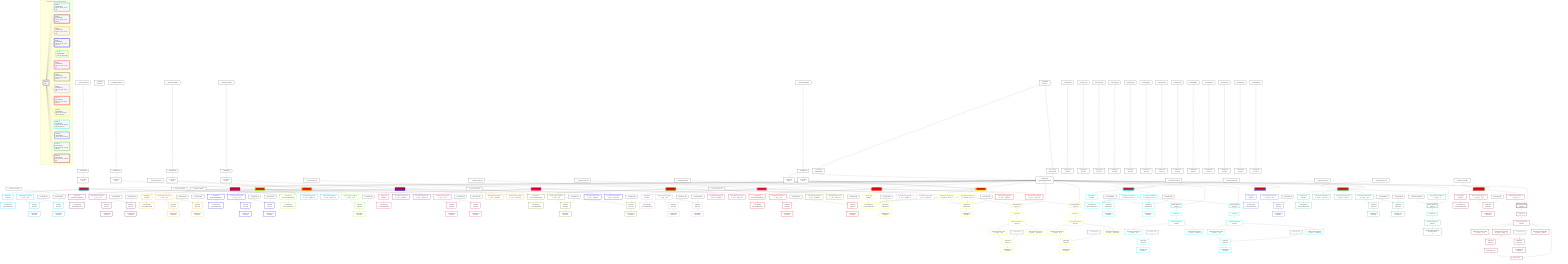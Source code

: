 graph TD
    classDef path fill:#eee,stroke:#000,color:#000
    classDef plan fill:#fff,stroke-width:3px,color:#000
    classDef itemplan fill:#fff,stroke-width:6px,color:#000
    classDef sideeffectplan fill:#f00,stroke-width:6px,color:#000
    classDef bucket fill:#f6f6f6,color:#000,stroke-width:6px,text-align:left


    %% define steps
    __Value3["__Value[3∈0]<br />ᐸcontextᐳ"]:::plan
    __Value5["__Value[5∈0]<br />ᐸrootValueᐳ"]:::plan
    __InputStaticLeaf9["__InputStaticLeaf[9∈0]"]:::plan
    Lambda10["Lambda[10∈0]"]:::plan
    Access11["Access[11∈0]<br />ᐸ10.1ᐳ"]:::plan
    Access13["Access[13∈0]<br />ᐸ3.pgSettingsᐳ"]:::plan
    Access14["Access[14∈0]<br />ᐸ3.withPgClientᐳ"]:::plan
    Object15["Object[15∈0]<br />ᐸ{pgSettings,withPgClient}ᐳ"]:::plan
    PgDelete12[["PgDelete[12∈1]"]]:::sideeffectplan
    Object16["Object[16∈1]<br />ᐸ{result}ᐳ"]:::plan
    __InputStaticLeaf18["__InputStaticLeaf[18∈0]"]:::plan
    __InputStaticLeaf19["__InputStaticLeaf[19∈0]"]:::plan
    Lambda20["Lambda[20∈0]"]:::plan
    Access21["Access[21∈0]<br />ᐸ20.1ᐳ"]:::plan
    PgDelete22[["PgDelete[22∈2]"]]:::sideeffectplan
    Object26["Object[26∈2]<br />ᐸ{result,clientMutationId}ᐳ"]:::plan
    __InputStaticLeaf29["__InputStaticLeaf[29∈0]"]:::plan
    Lambda30["Lambda[30∈0]"]:::plan
    Access31["Access[31∈0]<br />ᐸ30.1ᐳ"]:::plan
    PgDelete32[["PgDelete[32∈3]"]]:::sideeffectplan
    Object36["Object[36∈3]<br />ᐸ{result}ᐳ"]:::plan
    __InputStaticLeaf38["__InputStaticLeaf[38∈0]"]:::plan
    __InputStaticLeaf39["__InputStaticLeaf[39∈0]"]:::plan
    Lambda40["Lambda[40∈0]"]:::plan
    Access41["Access[41∈0]<br />ᐸ40.1ᐳ"]:::plan
    PgDelete42[["PgDelete[42∈4]"]]:::sideeffectplan
    Object46["Object[46∈4]<br />ᐸ{result,clientMutationId}ᐳ"]:::plan
    __InputStaticLeaf48["__InputStaticLeaf[48∈0]"]:::plan
    __InputStaticLeaf49["__InputStaticLeaf[49∈0]"]:::plan
    PgDelete50[["PgDelete[50∈5]"]]:::sideeffectplan
    Object54["Object[54∈5]<br />ᐸ{result,clientMutationId}ᐳ"]:::plan
    __InputStaticLeaf57["__InputStaticLeaf[57∈0]"]:::plan
    PgDelete58[["PgDelete[58∈6]"]]:::sideeffectplan
    Object62["Object[62∈6]<br />ᐸ{result}ᐳ"]:::plan
    __InputStaticLeaf64["__InputStaticLeaf[64∈0]"]:::plan
    __InputStaticLeaf65["__InputStaticLeaf[65∈0]"]:::plan
    PgDelete66[["PgDelete[66∈7]"]]:::sideeffectplan
    Object70["Object[70∈7]<br />ᐸ{result,clientMutationId}ᐳ"]:::plan
    __InputStaticLeaf73["__InputStaticLeaf[73∈0]"]:::plan
    PgDelete74[["PgDelete[74∈8]"]]:::sideeffectplan
    Object78["Object[78∈8]<br />ᐸ{result}ᐳ"]:::plan
    __InputStaticLeaf80["__InputStaticLeaf[80∈0]"]:::plan
    __InputStaticLeaf81["__InputStaticLeaf[81∈0]"]:::plan
    PgDelete82[["PgDelete[82∈9]"]]:::sideeffectplan
    Object86["Object[86∈9]<br />ᐸ{result,clientMutationId}ᐳ"]:::plan
    __InputStaticLeaf89["__InputStaticLeaf[89∈0]"]:::plan
    Lambda90["Lambda[90∈0]"]:::plan
    Access91["Access[91∈0]<br />ᐸ90.1ᐳ"]:::plan
    Access92["Access[92∈0]<br />ᐸ90.2ᐳ"]:::plan
    PgDelete93[["PgDelete[93∈10]"]]:::sideeffectplan
    Object97["Object[97∈10]<br />ᐸ{result}ᐳ"]:::plan
    __InputStaticLeaf100["__InputStaticLeaf[100∈0]"]:::plan
    __InputStaticLeaf101["__InputStaticLeaf[101∈0]"]:::plan
    PgDelete102[["PgDelete[102∈11]"]]:::sideeffectplan
    Object106["Object[106∈11]<br />ᐸ{result}ᐳ"]:::plan
    __InputStaticLeaf109["__InputStaticLeaf[109∈0]"]:::plan
    PgDelete110[["PgDelete[110∈12]"]]:::sideeffectplan
    Object114["Object[114∈12]<br />ᐸ{result}ᐳ"]:::plan
    __InputStaticLeaf117["__InputStaticLeaf[117∈0]"]:::plan
    PgDelete118[["PgDelete[118∈13]"]]:::sideeffectplan
    Object122["Object[122∈13]<br />ᐸ{result}ᐳ"]:::plan
    __InputStaticLeaf125["__InputStaticLeaf[125∈0]"]:::plan
    PgDelete126[["PgDelete[126∈14]"]]:::sideeffectplan
    Object130["Object[130∈14]<br />ᐸ{result}ᐳ"]:::plan
    Access131["Access[131∈1]<br />ᐸ16.clientMutationIdᐳ"]:::plan
    Constant132["Constant[132∈0]"]:::plan
    PgClassExpression133["PgClassExpression[133∈1]<br />ᐸ__post__.”id”ᐳ"]:::plan
    List134["List[134∈1]<br />ᐸ132,133ᐳ"]:::plan
    Lambda135["Lambda[135∈1]<br />ᐸencodeᐳ"]:::plan
    Constant136["Constant[136∈0]"]:::plan
    List138["List[138∈1]<br />ᐸ136,133ᐳ"]:::plan
    Lambda139["Lambda[139∈1]<br />ᐸencodeᐳ"]:::plan
    PgClassExpression141["PgClassExpression[141∈1]<br />ᐸ__post__.”headline”ᐳ"]:::plan
    PgClassExpression142["PgClassExpression[142∈1]<br />ᐸ__post__.”author_id”ᐳ"]:::plan
    Constant143["Constant[143∈0]"]:::plan
    Lambda144["Lambda[144∈0]<br />ᐸencodeᐳ"]:::plan
    Access145["Access[145∈2]<br />ᐸ26.clientMutationIdᐳ"]:::plan
    Constant146["Constant[146∈0]"]:::plan
    PgClassExpression147["PgClassExpression[147∈2]<br />ᐸ__post__.”id”ᐳ"]:::plan
    List148["List[148∈2]<br />ᐸ146,147ᐳ"]:::plan
    Lambda149["Lambda[149∈2]<br />ᐸencodeᐳ"]:::plan
    Constant150["Constant[150∈0]"]:::plan
    List152["List[152∈2]<br />ᐸ150,147ᐳ"]:::plan
    Lambda153["Lambda[153∈2]<br />ᐸencodeᐳ"]:::plan
    PgClassExpression155["PgClassExpression[155∈2]<br />ᐸ__post__.”headline”ᐳ"]:::plan
    PgClassExpression156["PgClassExpression[156∈2]<br />ᐸ__post__.”author_id”ᐳ"]:::plan
    Constant157["Constant[157∈0]"]:::plan
    Lambda158["Lambda[158∈0]<br />ᐸencodeᐳ"]:::plan
    Access159["Access[159∈3]<br />ᐸ36.clientMutationIdᐳ"]:::plan
    Constant160["Constant[160∈0]"]:::plan
    PgClassExpression161["PgClassExpression[161∈3]<br />ᐸ__post__.”id”ᐳ"]:::plan
    List162["List[162∈3]<br />ᐸ160,161ᐳ"]:::plan
    Lambda163["Lambda[163∈3]<br />ᐸencodeᐳ"]:::plan
    Constant164["Constant[164∈0]"]:::plan
    List166["List[166∈3]<br />ᐸ164,161ᐳ"]:::plan
    Lambda167["Lambda[167∈3]<br />ᐸencodeᐳ"]:::plan
    PgClassExpression169["PgClassExpression[169∈3]<br />ᐸ__post__.”headline”ᐳ"]:::plan
    PgClassExpression170["PgClassExpression[170∈3]<br />ᐸ__post__.”author_id”ᐳ"]:::plan
    Constant171["Constant[171∈0]"]:::plan
    Lambda172["Lambda[172∈0]<br />ᐸencodeᐳ"]:::plan
    Access173["Access[173∈4]<br />ᐸ46.clientMutationIdᐳ"]:::plan
    Constant174["Constant[174∈0]"]:::plan
    PgClassExpression175["PgClassExpression[175∈4]<br />ᐸ__post__.”id”ᐳ"]:::plan
    List176["List[176∈4]<br />ᐸ174,175ᐳ"]:::plan
    Lambda177["Lambda[177∈4]<br />ᐸencodeᐳ"]:::plan
    Constant178["Constant[178∈0]"]:::plan
    List180["List[180∈4]<br />ᐸ178,175ᐳ"]:::plan
    Lambda181["Lambda[181∈4]<br />ᐸencodeᐳ"]:::plan
    PgClassExpression183["PgClassExpression[183∈4]<br />ᐸ__post__.”headline”ᐳ"]:::plan
    PgClassExpression184["PgClassExpression[184∈4]<br />ᐸ__post__.”author_id”ᐳ"]:::plan
    Constant185["Constant[185∈0]"]:::plan
    Lambda186["Lambda[186∈0]<br />ᐸencodeᐳ"]:::plan
    Access187["Access[187∈5]<br />ᐸ54.clientMutationIdᐳ"]:::plan
    Constant188["Constant[188∈0]"]:::plan
    PgClassExpression189["PgClassExpression[189∈5]<br />ᐸ__types__.”id”ᐳ"]:::plan
    List190["List[190∈5]<br />ᐸ188,189ᐳ"]:::plan
    Lambda191["Lambda[191∈5]<br />ᐸencodeᐳ"]:::plan
    Access192["Access[192∈6]<br />ᐸ62.clientMutationIdᐳ"]:::plan
    Constant193["Constant[193∈0]"]:::plan
    PgClassExpression194["PgClassExpression[194∈6]<br />ᐸ__post__.”id”ᐳ"]:::plan
    List195["List[195∈6]<br />ᐸ193,194ᐳ"]:::plan
    Lambda196["Lambda[196∈6]<br />ᐸencodeᐳ"]:::plan
    Constant197["Constant[197∈0]"]:::plan
    List199["List[199∈6]<br />ᐸ197,194ᐳ"]:::plan
    Lambda200["Lambda[200∈6]<br />ᐸencodeᐳ"]:::plan
    PgClassExpression202["PgClassExpression[202∈6]<br />ᐸ__post__.”headline”ᐳ"]:::plan
    PgClassExpression203["PgClassExpression[203∈6]<br />ᐸ__post__.”author_id”ᐳ"]:::plan
    Constant204["Constant[204∈0]"]:::plan
    Lambda205["Lambda[205∈0]<br />ᐸencodeᐳ"]:::plan
    Access206["Access[206∈7]<br />ᐸ70.clientMutationIdᐳ"]:::plan
    Constant207["Constant[207∈0]"]:::plan
    PgClassExpression208["PgClassExpression[208∈7]<br />ᐸ__post__.”id”ᐳ"]:::plan
    List209["List[209∈7]<br />ᐸ207,208ᐳ"]:::plan
    Lambda210["Lambda[210∈7]<br />ᐸencodeᐳ"]:::plan
    Constant211["Constant[211∈0]"]:::plan
    List213["List[213∈7]<br />ᐸ211,208ᐳ"]:::plan
    Lambda214["Lambda[214∈7]<br />ᐸencodeᐳ"]:::plan
    PgClassExpression216["PgClassExpression[216∈7]<br />ᐸ__post__.”headline”ᐳ"]:::plan
    PgClassExpression217["PgClassExpression[217∈7]<br />ᐸ__post__.”author_id”ᐳ"]:::plan
    Constant218["Constant[218∈0]"]:::plan
    Lambda219["Lambda[219∈0]<br />ᐸencodeᐳ"]:::plan
    Access220["Access[220∈8]<br />ᐸ78.clientMutationIdᐳ"]:::plan
    Constant221["Constant[221∈0]"]:::plan
    PgClassExpression222["PgClassExpression[222∈8]<br />ᐸ__post__.”id”ᐳ"]:::plan
    List223["List[223∈8]<br />ᐸ221,222ᐳ"]:::plan
    Lambda224["Lambda[224∈8]<br />ᐸencodeᐳ"]:::plan
    Constant225["Constant[225∈0]"]:::plan
    List227["List[227∈8]<br />ᐸ225,222ᐳ"]:::plan
    Lambda228["Lambda[228∈8]<br />ᐸencodeᐳ"]:::plan
    PgClassExpression230["PgClassExpression[230∈8]<br />ᐸ__post__.”headline”ᐳ"]:::plan
    PgClassExpression231["PgClassExpression[231∈8]<br />ᐸ__post__.”author_id”ᐳ"]:::plan
    Constant232["Constant[232∈0]"]:::plan
    Lambda233["Lambda[233∈0]<br />ᐸencodeᐳ"]:::plan
    Access234["Access[234∈9]<br />ᐸ86.clientMutationIdᐳ"]:::plan
    Constant235["Constant[235∈0]"]:::plan
    PgClassExpression236["PgClassExpression[236∈9]<br />ᐸ__post__.”id”ᐳ"]:::plan
    List237["List[237∈9]<br />ᐸ235,236ᐳ"]:::plan
    Lambda238["Lambda[238∈9]<br />ᐸencodeᐳ"]:::plan
    Constant239["Constant[239∈0]"]:::plan
    List241["List[241∈9]<br />ᐸ239,236ᐳ"]:::plan
    Lambda242["Lambda[242∈9]<br />ᐸencodeᐳ"]:::plan
    PgClassExpression244["PgClassExpression[244∈9]<br />ᐸ__post__.”headline”ᐳ"]:::plan
    PgClassExpression245["PgClassExpression[245∈9]<br />ᐸ__post__.”author_id”ᐳ"]:::plan
    Constant246["Constant[246∈0]"]:::plan
    Lambda247["Lambda[247∈0]<br />ᐸencodeᐳ"]:::plan
    Access248["Access[248∈10]<br />ᐸ97.clientMutationIdᐳ"]:::plan
    Constant249["Constant[249∈0]"]:::plan
    PgClassExpression250["PgClassExpression[250∈10]<br />ᐸ__compound...rson_id_1”ᐳ"]:::plan
    PgClassExpression251["PgClassExpression[251∈10]<br />ᐸ__compound...rson_id_2”ᐳ"]:::plan
    List252["List[252∈10]<br />ᐸ249,250,251ᐳ"]:::plan
    Lambda253["Lambda[253∈10]<br />ᐸencodeᐳ"]:::plan
    Constant254["Constant[254∈0]"]:::plan
    List257["List[257∈10]<br />ᐸ254,250,251ᐳ"]:::plan
    Lambda258["Lambda[258∈10]<br />ᐸencodeᐳ"]:::plan
    PgSelect262[["PgSelect[262∈10]<br />ᐸpersonᐳ"]]:::plan
    First266["First[266∈10]"]:::plan
    PgSelectSingle267["PgSelectSingle[267∈10]<br />ᐸpersonᐳ"]:::plan
    PgSelect269[["PgSelect[269∈10]<br />ᐸpersonᐳ"]]:::plan
    First273["First[273∈10]"]:::plan
    PgSelectSingle274["PgSelectSingle[274∈10]<br />ᐸpersonᐳ"]:::plan
    Constant275["Constant[275∈0]"]:::plan
    PgClassExpression276["PgClassExpression[276∈10]<br />ᐸ__person__.”id”ᐳ"]:::plan
    List277["List[277∈10]<br />ᐸ275,276ᐳ"]:::plan
    Lambda278["Lambda[278∈10]<br />ᐸencodeᐳ"]:::plan
    PgClassExpression279["PgClassExpression[279∈10]<br />ᐸ__person__...full_name”ᐳ"]:::plan
    Constant280["Constant[280∈0]"]:::plan
    PgClassExpression281["PgClassExpression[281∈10]<br />ᐸ__person__.”id”ᐳ"]:::plan
    List282["List[282∈10]<br />ᐸ280,281ᐳ"]:::plan
    Lambda283["Lambda[283∈10]<br />ᐸencodeᐳ"]:::plan
    PgClassExpression284["PgClassExpression[284∈10]<br />ᐸ__person__...full_name”ᐳ"]:::plan
    Constant285["Constant[285∈0]"]:::plan
    Lambda286["Lambda[286∈0]<br />ᐸencodeᐳ"]:::plan
    Access287["Access[287∈11]<br />ᐸ106.clientMutationIdᐳ"]:::plan
    Constant288["Constant[288∈0]"]:::plan
    PgClassExpression289["PgClassExpression[289∈11]<br />ᐸ__compound...rson_id_1”ᐳ"]:::plan
    PgClassExpression290["PgClassExpression[290∈11]<br />ᐸ__compound...rson_id_2”ᐳ"]:::plan
    List291["List[291∈11]<br />ᐸ288,289,290ᐳ"]:::plan
    Lambda292["Lambda[292∈11]<br />ᐸencodeᐳ"]:::plan
    Constant293["Constant[293∈0]"]:::plan
    List296["List[296∈11]<br />ᐸ293,289,290ᐳ"]:::plan
    Lambda297["Lambda[297∈11]<br />ᐸencodeᐳ"]:::plan
    PgSelect301[["PgSelect[301∈11]<br />ᐸpersonᐳ"]]:::plan
    First305["First[305∈11]"]:::plan
    PgSelectSingle306["PgSelectSingle[306∈11]<br />ᐸpersonᐳ"]:::plan
    PgSelect308[["PgSelect[308∈11]<br />ᐸpersonᐳ"]]:::plan
    First312["First[312∈11]"]:::plan
    PgSelectSingle313["PgSelectSingle[313∈11]<br />ᐸpersonᐳ"]:::plan
    Constant314["Constant[314∈0]"]:::plan
    PgClassExpression315["PgClassExpression[315∈11]<br />ᐸ__person__.”id”ᐳ"]:::plan
    List316["List[316∈11]<br />ᐸ314,315ᐳ"]:::plan
    Lambda317["Lambda[317∈11]<br />ᐸencodeᐳ"]:::plan
    PgClassExpression318["PgClassExpression[318∈11]<br />ᐸ__person__...full_name”ᐳ"]:::plan
    Constant319["Constant[319∈0]"]:::plan
    PgClassExpression320["PgClassExpression[320∈11]<br />ᐸ__person__.”id”ᐳ"]:::plan
    List321["List[321∈11]<br />ᐸ319,320ᐳ"]:::plan
    Lambda322["Lambda[322∈11]<br />ᐸencodeᐳ"]:::plan
    PgClassExpression323["PgClassExpression[323∈11]<br />ᐸ__person__...full_name”ᐳ"]:::plan
    Constant324["Constant[324∈0]"]:::plan
    Lambda325["Lambda[325∈0]<br />ᐸencodeᐳ"]:::plan
    Access326["Access[326∈12]<br />ᐸ114.clientMutationIdᐳ"]:::plan
    Constant327["Constant[327∈0]"]:::plan
    PgClassExpression328["PgClassExpression[328∈12]<br />ᐸ__person__.”id”ᐳ"]:::plan
    List329["List[329∈12]<br />ᐸ327,328ᐳ"]:::plan
    Lambda330["Lambda[330∈12]<br />ᐸencodeᐳ"]:::plan
    Constant331["Constant[331∈0]"]:::plan
    Lambda332["Lambda[332∈0]<br />ᐸencodeᐳ"]:::plan
    Access333["Access[333∈13]<br />ᐸ122.clientMutationIdᐳ"]:::plan
    Constant334["Constant[334∈0]"]:::plan
    PgClassExpression335["PgClassExpression[335∈13]<br />ᐸ__person__.”id”ᐳ"]:::plan
    List336["List[336∈13]<br />ᐸ334,335ᐳ"]:::plan
    Lambda337["Lambda[337∈13]<br />ᐸencodeᐳ"]:::plan
    Constant338["Constant[338∈0]"]:::plan
    List340["List[340∈13]<br />ᐸ338,335ᐳ"]:::plan
    Lambda341["Lambda[341∈13]<br />ᐸencodeᐳ"]:::plan
    PgClassExpression343["PgClassExpression[343∈13]<br />ᐸ__person__...full_name”ᐳ"]:::plan
    PgClassExpression344["PgClassExpression[344∈13]<br />ᐸ__person__.”email”ᐳ"]:::plan
    __InputStaticLeaf345["__InputStaticLeaf[345∈0]"]:::plan
    PgClassExpression346["PgClassExpression[346∈13]<br />ᐸ__person__ᐳ"]:::plan
    PgSelect347[["PgSelect[347∈13]<br />ᐸpersonᐳ"]]:::plan
    First351["First[351∈13]"]:::plan
    PgSelectSingle352["PgSelectSingle[352∈13]<br />ᐸpersonᐳ"]:::plan
    PgClassExpression354["PgClassExpression[354∈13]<br />ᐸ”c”.”perso...lder! */<br />)ᐳ"]:::plan
    Constant355["Constant[355∈0]"]:::plan
    Lambda356["Lambda[356∈0]<br />ᐸencodeᐳ"]:::plan
    Access357["Access[357∈14]<br />ᐸ130.clientMutationIdᐳ"]:::plan
    Constant358["Constant[358∈0]"]:::plan
    PgClassExpression359["PgClassExpression[359∈14]<br />ᐸ__person__.”id”ᐳ"]:::plan
    List360["List[360∈14]<br />ᐸ358,359ᐳ"]:::plan
    Lambda361["Lambda[361∈14]<br />ᐸencodeᐳ"]:::plan
    PgClassExpression365["PgClassExpression[365∈14]<br />ᐸ__person__ᐳ"]:::plan
    PgSelect366[["PgSelect[366∈14]<br />ᐸpersonᐳ"]]:::plan
    First371["First[371∈14]"]:::plan
    PgSelectSingle372["PgSelectSingle[372∈14]<br />ᐸpersonᐳ"]:::plan
    PgClassExpression375["PgClassExpression[375∈14]<br />ᐸ”c”.”perso..._person__)ᐳ"]:::plan
    PgClassExpression376["PgClassExpression[376∈14]<br />ᐸ__person__.”id”ᐳ"]:::plan
    List377["List[377∈14]<br />ᐸ375,376ᐳ"]:::plan
    PgCursor374["PgCursor[374∈14]"]:::plan
    Edge373["Edge[373∈14]"]:::plan
    Constant381["Constant[381∈0]"]:::plan
    List383["List[383∈14]<br />ᐸ381,376ᐳ"]:::plan
    Lambda384["Lambda[384∈14]<br />ᐸencodeᐳ"]:::plan
    PgClassExpression385["PgClassExpression[385∈14]<br />ᐸ__person__.”email”ᐳ"]:::plan
    Constant386["Constant[386∈0]"]:::plan
    Lambda387["Lambda[387∈0]<br />ᐸencodeᐳ"]:::plan

    %% plan dependencies
    __InputStaticLeaf9 --> Lambda10
    Lambda10 --> Access11
    __Value3 --> Access13
    __Value3 --> Access14
    Access13 & Access14 --> Object15
    Object15 & Access11 --> PgDelete12
    PgDelete12 --> Object16
    __InputStaticLeaf19 --> Lambda20
    Lambda20 --> Access21
    Object15 & Access21 --> PgDelete22
    PgDelete22 & __InputStaticLeaf18 --> Object26
    __InputStaticLeaf29 --> Lambda30
    Lambda30 --> Access31
    Object15 & Access31 --> PgDelete32
    PgDelete32 --> Object36
    __InputStaticLeaf39 --> Lambda40
    Lambda40 --> Access41
    Object15 & Access41 --> PgDelete42
    PgDelete42 & __InputStaticLeaf38 --> Object46
    Object15 & __InputStaticLeaf49 --> PgDelete50
    PgDelete50 & __InputStaticLeaf48 --> Object54
    Object15 & __InputStaticLeaf57 --> PgDelete58
    PgDelete58 --> Object62
    Object15 & __InputStaticLeaf65 --> PgDelete66
    PgDelete66 & __InputStaticLeaf64 --> Object70
    Object15 & __InputStaticLeaf73 --> PgDelete74
    PgDelete74 --> Object78
    Object15 & __InputStaticLeaf81 --> PgDelete82
    PgDelete82 & __InputStaticLeaf80 --> Object86
    __InputStaticLeaf89 --> Lambda90
    Lambda90 --> Access91
    Lambda90 --> Access92
    Object15 & Access91 & Access92 --> PgDelete93
    PgDelete93 --> Object97
    Object15 & __InputStaticLeaf100 & __InputStaticLeaf101 --> PgDelete102
    PgDelete102 --> Object106
    Object15 & __InputStaticLeaf109 --> PgDelete110
    PgDelete110 --> Object114
    Object15 & __InputStaticLeaf117 --> PgDelete118
    PgDelete118 --> Object122
    Object15 & __InputStaticLeaf125 --> PgDelete126
    PgDelete126 --> Object130
    Object16 --> Access131
    PgDelete12 --> PgClassExpression133
    Constant132 & PgClassExpression133 --> List134
    List134 --> Lambda135
    Constant136 & PgClassExpression133 --> List138
    List138 --> Lambda139
    PgDelete12 --> PgClassExpression141
    PgDelete12 --> PgClassExpression142
    Constant143 --> Lambda144
    Object26 --> Access145
    PgDelete22 --> PgClassExpression147
    Constant146 & PgClassExpression147 --> List148
    List148 --> Lambda149
    Constant150 & PgClassExpression147 --> List152
    List152 --> Lambda153
    PgDelete22 --> PgClassExpression155
    PgDelete22 --> PgClassExpression156
    Constant157 --> Lambda158
    Object36 --> Access159
    PgDelete32 --> PgClassExpression161
    Constant160 & PgClassExpression161 --> List162
    List162 --> Lambda163
    Constant164 & PgClassExpression161 --> List166
    List166 --> Lambda167
    PgDelete32 --> PgClassExpression169
    PgDelete32 --> PgClassExpression170
    Constant171 --> Lambda172
    Object46 --> Access173
    PgDelete42 --> PgClassExpression175
    Constant174 & PgClassExpression175 --> List176
    List176 --> Lambda177
    Constant178 & PgClassExpression175 --> List180
    List180 --> Lambda181
    PgDelete42 --> PgClassExpression183
    PgDelete42 --> PgClassExpression184
    Constant185 --> Lambda186
    Object54 --> Access187
    PgDelete50 --> PgClassExpression189
    Constant188 & PgClassExpression189 --> List190
    List190 --> Lambda191
    Object62 --> Access192
    PgDelete58 --> PgClassExpression194
    Constant193 & PgClassExpression194 --> List195
    List195 --> Lambda196
    Constant197 & PgClassExpression194 --> List199
    List199 --> Lambda200
    PgDelete58 --> PgClassExpression202
    PgDelete58 --> PgClassExpression203
    Constant204 --> Lambda205
    Object70 --> Access206
    PgDelete66 --> PgClassExpression208
    Constant207 & PgClassExpression208 --> List209
    List209 --> Lambda210
    Constant211 & PgClassExpression208 --> List213
    List213 --> Lambda214
    PgDelete66 --> PgClassExpression216
    PgDelete66 --> PgClassExpression217
    Constant218 --> Lambda219
    Object78 --> Access220
    PgDelete74 --> PgClassExpression222
    Constant221 & PgClassExpression222 --> List223
    List223 --> Lambda224
    Constant225 & PgClassExpression222 --> List227
    List227 --> Lambda228
    PgDelete74 --> PgClassExpression230
    PgDelete74 --> PgClassExpression231
    Constant232 --> Lambda233
    Object86 --> Access234
    PgDelete82 --> PgClassExpression236
    Constant235 & PgClassExpression236 --> List237
    List237 --> Lambda238
    Constant239 & PgClassExpression236 --> List241
    List241 --> Lambda242
    PgDelete82 --> PgClassExpression244
    PgDelete82 --> PgClassExpression245
    Constant246 --> Lambda247
    Object97 --> Access248
    PgDelete93 --> PgClassExpression250
    PgDelete93 --> PgClassExpression251
    Constant249 & PgClassExpression250 & PgClassExpression251 --> List252
    List252 --> Lambda253
    Constant254 & PgClassExpression250 & PgClassExpression251 --> List257
    List257 --> Lambda258
    Object15 & PgClassExpression250 --> PgSelect262
    PgSelect262 --> First266
    First266 --> PgSelectSingle267
    Object15 & PgClassExpression251 --> PgSelect269
    PgSelect269 --> First273
    First273 --> PgSelectSingle274
    PgSelectSingle267 --> PgClassExpression276
    Constant275 & PgClassExpression276 --> List277
    List277 --> Lambda278
    PgSelectSingle267 --> PgClassExpression279
    PgSelectSingle274 --> PgClassExpression281
    Constant280 & PgClassExpression281 --> List282
    List282 --> Lambda283
    PgSelectSingle274 --> PgClassExpression284
    Constant285 --> Lambda286
    Object106 --> Access287
    PgDelete102 --> PgClassExpression289
    PgDelete102 --> PgClassExpression290
    Constant288 & PgClassExpression289 & PgClassExpression290 --> List291
    List291 --> Lambda292
    Constant293 & PgClassExpression289 & PgClassExpression290 --> List296
    List296 --> Lambda297
    Object15 & PgClassExpression289 --> PgSelect301
    PgSelect301 --> First305
    First305 --> PgSelectSingle306
    Object15 & PgClassExpression290 --> PgSelect308
    PgSelect308 --> First312
    First312 --> PgSelectSingle313
    PgSelectSingle306 --> PgClassExpression315
    Constant314 & PgClassExpression315 --> List316
    List316 --> Lambda317
    PgSelectSingle306 --> PgClassExpression318
    PgSelectSingle313 --> PgClassExpression320
    Constant319 & PgClassExpression320 --> List321
    List321 --> Lambda322
    PgSelectSingle313 --> PgClassExpression323
    Constant324 --> Lambda325
    Object114 --> Access326
    PgDelete110 --> PgClassExpression328
    Constant327 & PgClassExpression328 --> List329
    List329 --> Lambda330
    Constant331 --> Lambda332
    Object122 --> Access333
    PgDelete118 --> PgClassExpression335
    Constant334 & PgClassExpression335 --> List336
    List336 --> Lambda337
    Constant338 & PgClassExpression335 --> List340
    List340 --> Lambda341
    PgDelete118 --> PgClassExpression343
    PgDelete118 --> PgClassExpression344
    PgDelete118 --> PgClassExpression346
    Object15 & PgClassExpression346 & __InputStaticLeaf345 --> PgSelect347
    PgSelect347 --> First351
    First351 --> PgSelectSingle352
    PgSelectSingle352 --> PgClassExpression354
    Constant355 --> Lambda356
    Object130 --> Access357
    PgDelete126 --> PgClassExpression359
    Constant358 & PgClassExpression359 --> List360
    List360 --> Lambda361
    PgDelete126 --> PgClassExpression365
    Object15 & PgClassExpression365 --> PgSelect366
    PgSelect366 --> First371
    First371 --> PgSelectSingle372
    PgSelectSingle372 --> PgClassExpression375
    PgSelectSingle372 --> PgClassExpression376
    PgClassExpression375 & PgClassExpression376 --> List377
    List377 --> PgCursor374
    PgSelectSingle372 & PgCursor374 --> Edge373
    Constant381 & PgClassExpression376 --> List383
    List383 --> Lambda384
    PgSelectSingle372 --> PgClassExpression385
    Constant386 --> Lambda387

    %% plan-to-path relationships

    subgraph "Buckets for mutations/v4/mutation-delete"
    Bucket0("Bucket 0<br />(root)"):::bucket
    classDef bucket0 stroke:#696969
    class Bucket0,__Value3,__Value5,__InputStaticLeaf9,Lambda10,Access11,Access13,Access14,Object15,__InputStaticLeaf18,__InputStaticLeaf19,Lambda20,Access21,__InputStaticLeaf29,Lambda30,Access31,__InputStaticLeaf38,__InputStaticLeaf39,Lambda40,Access41,__InputStaticLeaf48,__InputStaticLeaf49,__InputStaticLeaf57,__InputStaticLeaf64,__InputStaticLeaf65,__InputStaticLeaf73,__InputStaticLeaf80,__InputStaticLeaf81,__InputStaticLeaf89,Lambda90,Access91,Access92,__InputStaticLeaf100,__InputStaticLeaf101,__InputStaticLeaf109,__InputStaticLeaf117,__InputStaticLeaf125,Constant132,Constant136,Constant143,Lambda144,Constant146,Constant150,Constant157,Lambda158,Constant160,Constant164,Constant171,Lambda172,Constant174,Constant178,Constant185,Lambda186,Constant188,Constant193,Constant197,Constant204,Lambda205,Constant207,Constant211,Constant218,Lambda219,Constant221,Constant225,Constant232,Lambda233,Constant235,Constant239,Constant246,Lambda247,Constant249,Constant254,Constant275,Constant280,Constant285,Lambda286,Constant288,Constant293,Constant314,Constant319,Constant324,Lambda325,Constant327,Constant331,Lambda332,Constant334,Constant338,__InputStaticLeaf345,Constant355,Lambda356,Constant358,Constant381,Constant386,Lambda387 bucket0
    Bucket1("Bucket 1<br />(mutationField)<br />Deps: 5, 144, 15, 11, 132, 136"):::bucket
    classDef bucket1 stroke:#00bfff
    class Bucket1,PgDelete12,Object16,Access131,PgClassExpression133,List134,Lambda135,List138,Lambda139,PgClassExpression141,PgClassExpression142 bucket1
    Bucket2("Bucket 2<br />(mutationField)<br />Deps: 5, 158, 15, 21, 18, 146, 150"):::bucket
    classDef bucket2 stroke:#7f007f
    class Bucket2,PgDelete22,Object26,Access145,PgClassExpression147,List148,Lambda149,List152,Lambda153,PgClassExpression155,PgClassExpression156 bucket2
    Bucket3("Bucket 3<br />(mutationField)<br />Deps: 5, 172, 15, 31, 160, 164"):::bucket
    classDef bucket3 stroke:#ffa500
    class Bucket3,PgDelete32,Object36,Access159,PgClassExpression161,List162,Lambda163,List166,Lambda167,PgClassExpression169,PgClassExpression170 bucket3
    Bucket4("Bucket 4<br />(mutationField)<br />Deps: 5, 186, 15, 41, 38, 174, 178"):::bucket
    classDef bucket4 stroke:#0000ff
    class Bucket4,PgDelete42,Object46,Access173,PgClassExpression175,List176,Lambda177,List180,Lambda181,PgClassExpression183,PgClassExpression184 bucket4
    Bucket5("Bucket 5<br />(mutationField)<br />Deps: 15, 49, 48, 188"):::bucket
    classDef bucket5 stroke:#7fff00
    class Bucket5,PgDelete50,Object54,Access187,PgClassExpression189,List190,Lambda191 bucket5
    Bucket6("Bucket 6<br />(mutationField)<br />Deps: 5, 205, 15, 57, 193, 197"):::bucket
    classDef bucket6 stroke:#ff1493
    class Bucket6,PgDelete58,Object62,Access192,PgClassExpression194,List195,Lambda196,List199,Lambda200,PgClassExpression202,PgClassExpression203 bucket6
    Bucket7("Bucket 7<br />(mutationField)<br />Deps: 5, 219, 15, 65, 64, 207, 211"):::bucket
    classDef bucket7 stroke:#808000
    class Bucket7,PgDelete66,Object70,Access206,PgClassExpression208,List209,Lambda210,List213,Lambda214,PgClassExpression216,PgClassExpression217 bucket7
    Bucket8("Bucket 8<br />(mutationField)<br />Deps: 5, 233, 15, 73, 221, 225"):::bucket
    classDef bucket8 stroke:#dda0dd
    class Bucket8,PgDelete74,Object78,Access220,PgClassExpression222,List223,Lambda224,List227,Lambda228,PgClassExpression230,PgClassExpression231 bucket8
    Bucket9("Bucket 9<br />(mutationField)<br />Deps: 5, 247, 15, 81, 80, 235, 239"):::bucket
    classDef bucket9 stroke:#ff0000
    class Bucket9,PgDelete82,Object86,Access234,PgClassExpression236,List237,Lambda238,List241,Lambda242,PgClassExpression244,PgClassExpression245 bucket9
    Bucket10("Bucket 10<br />(mutationField)<br />Deps: 5, 286, 15, 91, 92, 249, 254, 275, 280"):::bucket
    classDef bucket10 stroke:#ffff00
    class Bucket10,PgDelete93,Object97,Access248,PgClassExpression250,PgClassExpression251,List252,Lambda253,List257,Lambda258,PgSelect262,First266,PgSelectSingle267,PgSelect269,First273,PgSelectSingle274,PgClassExpression276,List277,Lambda278,PgClassExpression279,PgClassExpression281,List282,Lambda283,PgClassExpression284 bucket10
    Bucket11("Bucket 11<br />(mutationField)<br />Deps: 5, 325, 15, 100, 101, 288, 293, 314, 319"):::bucket
    classDef bucket11 stroke:#00ffff
    class Bucket11,PgDelete102,Object106,Access287,PgClassExpression289,PgClassExpression290,List291,Lambda292,List296,Lambda297,PgSelect301,First305,PgSelectSingle306,PgSelect308,First312,PgSelectSingle313,PgClassExpression315,List316,Lambda317,PgClassExpression318,PgClassExpression320,List321,Lambda322,PgClassExpression323 bucket11
    Bucket12("Bucket 12<br />(mutationField)<br />Deps: 5, 332, 15, 109, 327"):::bucket
    classDef bucket12 stroke:#4169e1
    class Bucket12,PgDelete110,Object114,Access326,PgClassExpression328,List329,Lambda330 bucket12
    Bucket13("Bucket 13<br />(mutationField)<br />Deps: 5, 356, 15, 117, 334, 338, 345"):::bucket
    classDef bucket13 stroke:#3cb371
    class Bucket13,PgDelete118,Object122,Access333,PgClassExpression335,List336,Lambda337,List340,Lambda341,PgClassExpression343,PgClassExpression344,PgClassExpression346,PgSelect347,First351,PgSelectSingle352,PgClassExpression354 bucket13
    Bucket14("Bucket 14<br />(mutationField)<br />Deps: 5, 387, 15, 125, 358, 381"):::bucket
    classDef bucket14 stroke:#a52a2a
    class Bucket14,PgDelete126,Object130,Access357,PgClassExpression359,List360,Lambda361,PgClassExpression365,PgSelect366,First371,PgSelectSingle372,Edge373,PgCursor374,PgClassExpression375,PgClassExpression376,List377,List383,Lambda384,PgClassExpression385 bucket14
    Bucket0 --> Bucket1 & Bucket2 & Bucket3 & Bucket4 & Bucket5 & Bucket6 & Bucket7 & Bucket8 & Bucket9 & Bucket10 & Bucket11 & Bucket12 & Bucket13 & Bucket14
    end